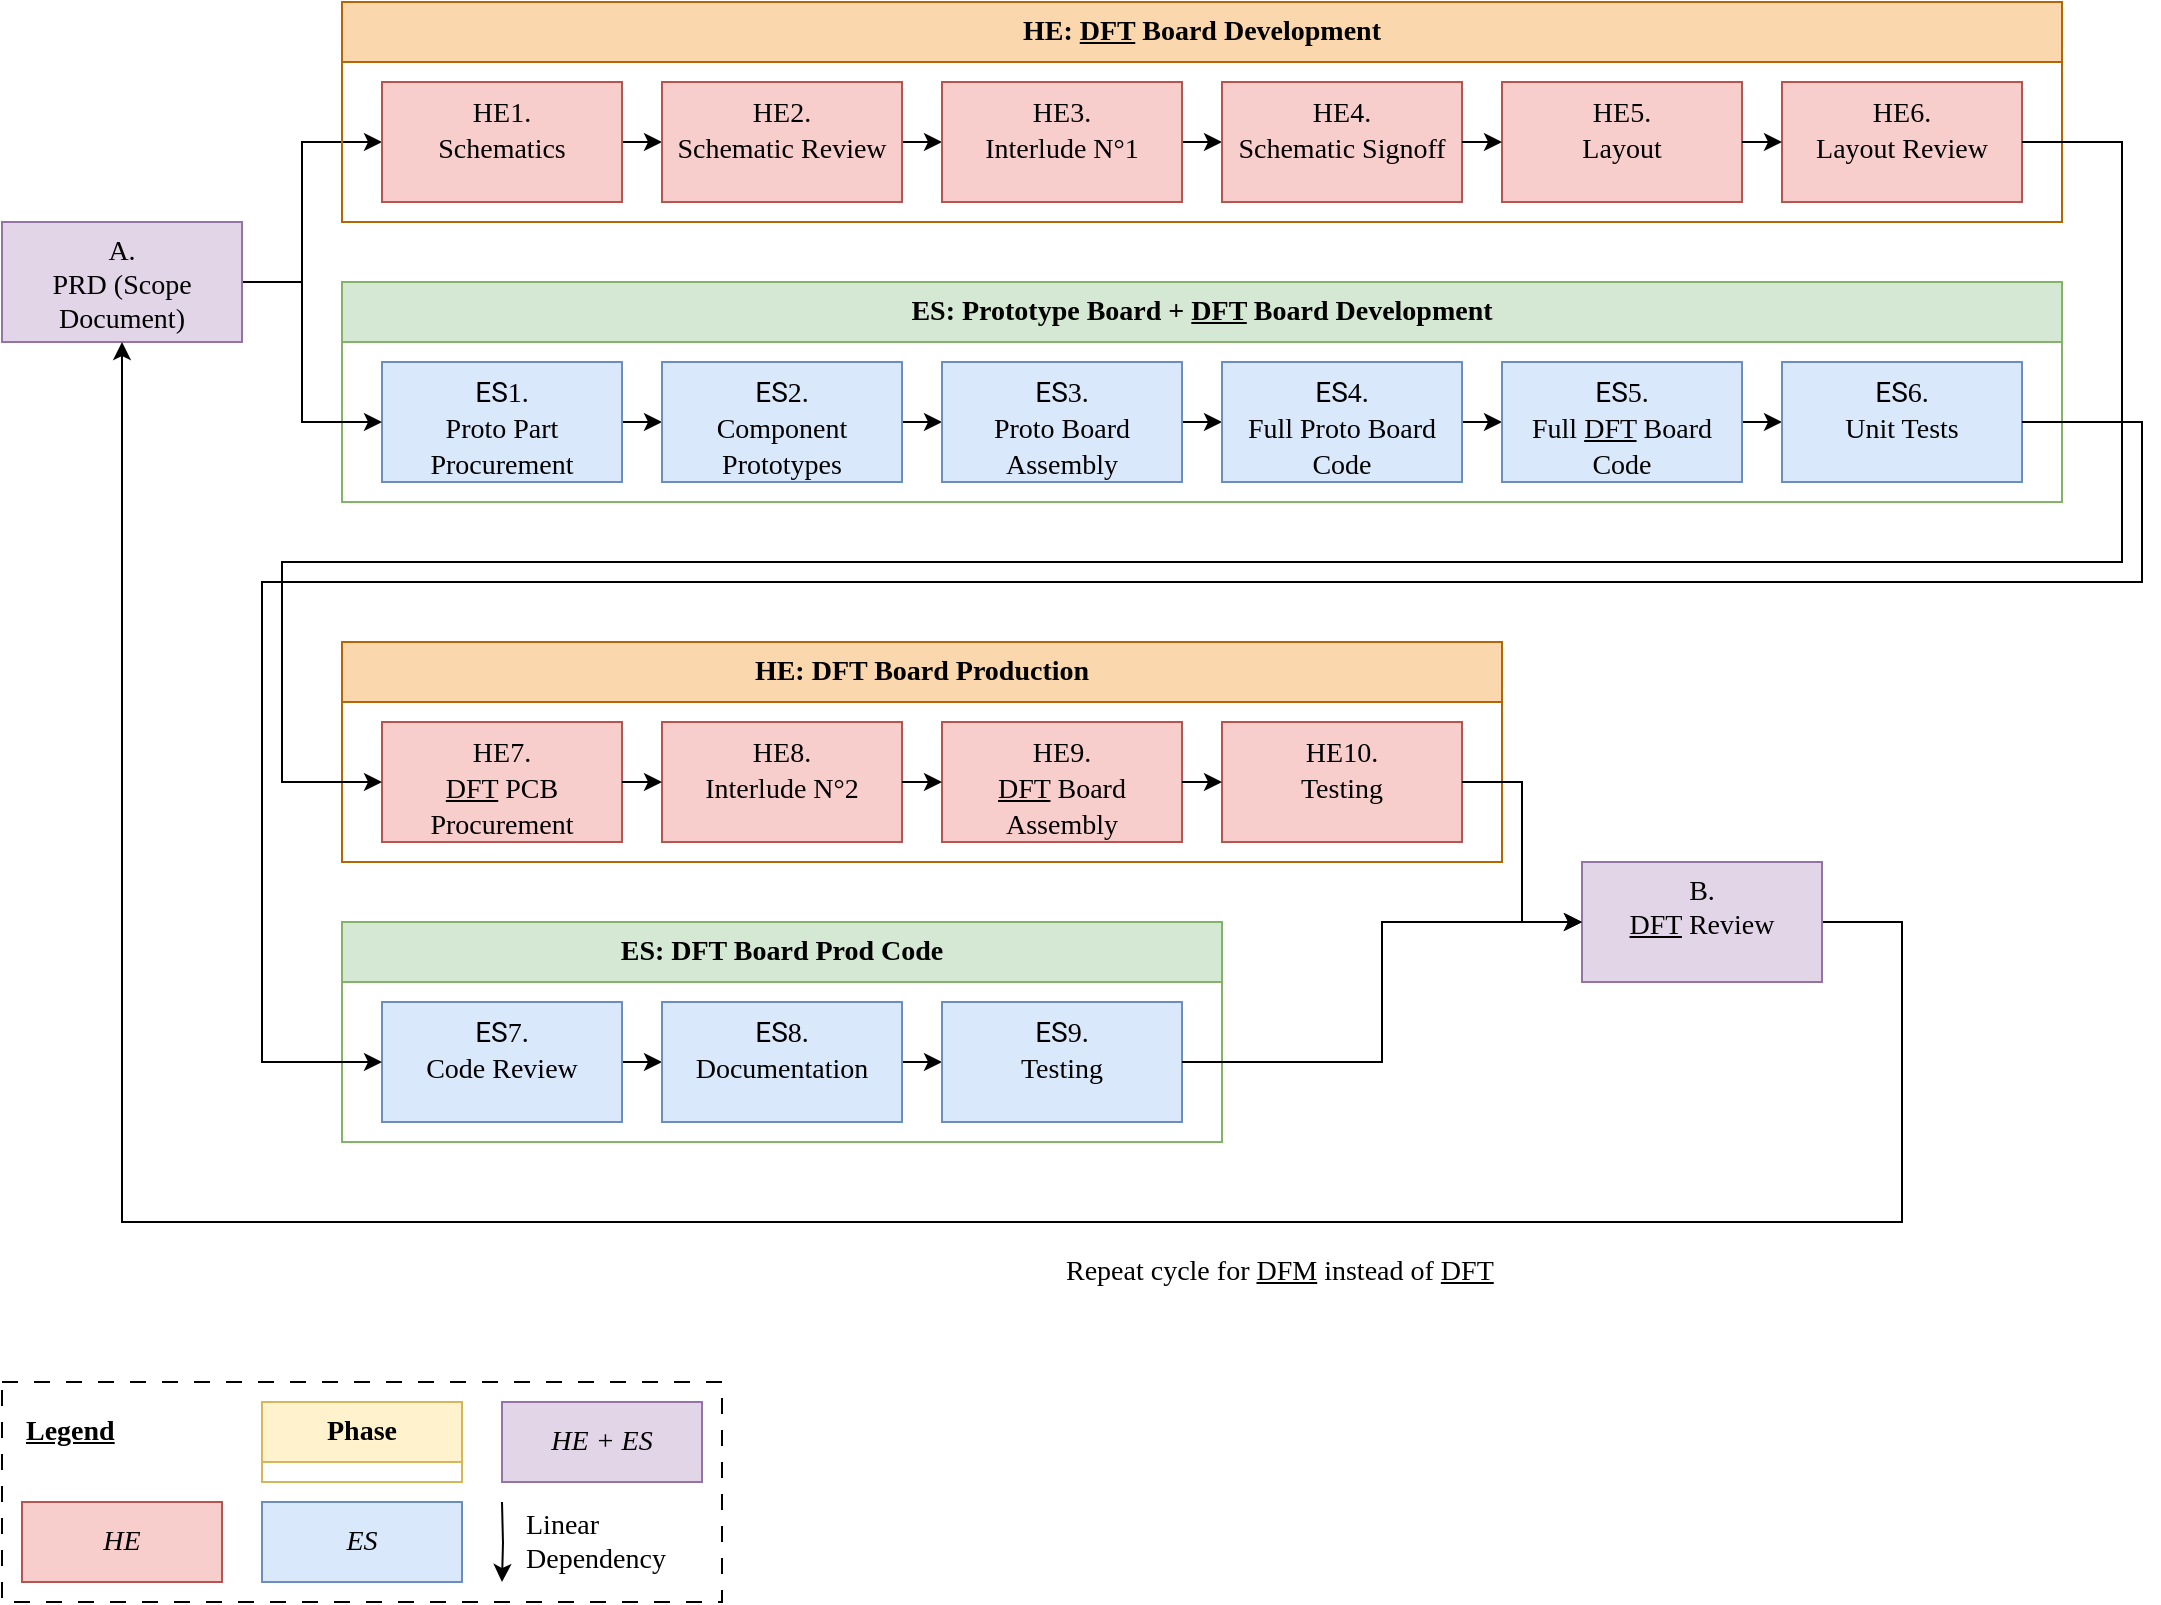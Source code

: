 <mxfile version="21.7.1" type="device">
  <diagram name="Page-1" id="mjspA0PIAPkoLd376Tkk">
    <mxGraphModel dx="1166" dy="614" grid="1" gridSize="10" guides="1" tooltips="1" connect="1" arrows="1" fold="1" page="1" pageScale="1" pageWidth="1169" pageHeight="827" math="0" shadow="0">
      <root>
        <mxCell id="0" />
        <mxCell id="1" parent="0" />
        <mxCell id="IAMInaEh3-bJ36sQtGoJ-46" value="ES: Prototype Board + &lt;u&gt;DFT&lt;/u&gt; Board Development" style="swimlane;whiteSpace=wrap;html=1;fontSize=14;fontFamily=JetBrains Mono;fontSource=https%3A%2F%2Ffonts.googleapis.com%2Fcss%3Ffamily%3DJetBrains%2BMono;fillColor=#d5e8d4;strokeColor=#82b366;startSize=30;" vertex="1" parent="1">
          <mxGeometry x="180" y="160" width="860" height="110" as="geometry" />
        </mxCell>
        <mxCell id="IAMInaEh3-bJ36sQtGoJ-47" style="edgeStyle=orthogonalEdgeStyle;rounded=0;orthogonalLoop=1;jettySize=auto;html=1;exitX=1;exitY=0.5;exitDx=0;exitDy=0;entryX=0;entryY=0.5;entryDx=0;entryDy=0;" edge="1" parent="IAMInaEh3-bJ36sQtGoJ-46" target="IAMInaEh3-bJ36sQtGoJ-50">
          <mxGeometry relative="1" as="geometry">
            <mxPoint x="140" y="70" as="sourcePoint" />
          </mxGeometry>
        </mxCell>
        <mxCell id="IAMInaEh3-bJ36sQtGoJ-49" style="edgeStyle=orthogonalEdgeStyle;rounded=0;orthogonalLoop=1;jettySize=auto;html=1;exitX=1;exitY=0.5;exitDx=0;exitDy=0;entryX=0;entryY=0.5;entryDx=0;entryDy=0;" edge="1" parent="IAMInaEh3-bJ36sQtGoJ-46" target="IAMInaEh3-bJ36sQtGoJ-52">
          <mxGeometry relative="1" as="geometry">
            <mxPoint x="280" y="70" as="sourcePoint" />
          </mxGeometry>
        </mxCell>
        <mxCell id="IAMInaEh3-bJ36sQtGoJ-51" style="edgeStyle=orthogonalEdgeStyle;rounded=0;orthogonalLoop=1;jettySize=auto;html=1;exitX=1;exitY=0.5;exitDx=0;exitDy=0;entryX=0;entryY=0.5;entryDx=0;entryDy=0;" edge="1" parent="IAMInaEh3-bJ36sQtGoJ-46" target="IAMInaEh3-bJ36sQtGoJ-53">
          <mxGeometry relative="1" as="geometry">
            <mxPoint x="420" y="70" as="sourcePoint" />
          </mxGeometry>
        </mxCell>
        <mxCell id="IAMInaEh3-bJ36sQtGoJ-54" style="edgeStyle=orthogonalEdgeStyle;rounded=0;orthogonalLoop=1;jettySize=auto;html=1;exitX=1;exitY=0.5;exitDx=0;exitDy=0;entryX=0;entryY=0.5;entryDx=0;entryDy=0;" edge="1" parent="IAMInaEh3-bJ36sQtGoJ-46" target="IAMInaEh3-bJ36sQtGoJ-40">
          <mxGeometry relative="1" as="geometry">
            <mxPoint x="140" y="70" as="sourcePoint" />
          </mxGeometry>
        </mxCell>
        <mxCell id="IAMInaEh3-bJ36sQtGoJ-55" style="edgeStyle=orthogonalEdgeStyle;rounded=0;orthogonalLoop=1;jettySize=auto;html=1;exitX=1;exitY=0.5;exitDx=0;exitDy=0;entryX=0;entryY=0.5;entryDx=0;entryDy=0;" edge="1" parent="IAMInaEh3-bJ36sQtGoJ-46" target="IAMInaEh3-bJ36sQtGoJ-41">
          <mxGeometry relative="1" as="geometry">
            <mxPoint x="280" y="70" as="sourcePoint" />
          </mxGeometry>
        </mxCell>
        <mxCell id="IAMInaEh3-bJ36sQtGoJ-56" style="edgeStyle=orthogonalEdgeStyle;rounded=0;orthogonalLoop=1;jettySize=auto;html=1;exitX=1;exitY=0.5;exitDx=0;exitDy=0;entryX=0;entryY=0.5;entryDx=0;entryDy=0;" edge="1" parent="IAMInaEh3-bJ36sQtGoJ-46" target="IAMInaEh3-bJ36sQtGoJ-43">
          <mxGeometry relative="1" as="geometry">
            <mxPoint x="420" y="70" as="sourcePoint" />
          </mxGeometry>
        </mxCell>
        <mxCell id="IAMInaEh3-bJ36sQtGoJ-74" style="edgeStyle=orthogonalEdgeStyle;rounded=0;orthogonalLoop=1;jettySize=auto;html=1;exitX=1;exitY=0.5;exitDx=0;exitDy=0;entryX=0;entryY=0.5;entryDx=0;entryDy=0;" edge="1" parent="IAMInaEh3-bJ36sQtGoJ-46" source="IAMInaEh3-bJ36sQtGoJ-8" target="IAMInaEh3-bJ36sQtGoJ-70">
          <mxGeometry relative="1" as="geometry" />
        </mxCell>
        <mxCell id="IAMInaEh3-bJ36sQtGoJ-8" value="&lt;div&gt;ES&lt;font data-font-src=&quot;https://fonts.googleapis.com/css?family=JetBrains+Mono&quot; face=&quot;JetBrains Mono&quot; style=&quot;font-size: 14px;&quot;&gt;1.&lt;/font&gt;&lt;/div&gt;&lt;div&gt;&lt;font data-font-src=&quot;https://fonts.googleapis.com/css?family=JetBrains+Mono&quot; face=&quot;JetBrains Mono&quot; style=&quot;font-size: 14px;&quot;&gt;Proto Part Procurement&lt;br&gt;&lt;/font&gt;&lt;/div&gt;" style="rounded=0;whiteSpace=wrap;html=1;fontFamily=Roboto;fontSource=https%3A%2F%2Ffonts.googleapis.com%2Fcss%3Ffamily%3DRoboto;fontSize=14;fillColor=#dae8fc;strokeColor=#6c8ebf;spacingRight=1;spacingBottom=0;spacingLeft=1;verticalAlign=top;spacing=2;" vertex="1" parent="IAMInaEh3-bJ36sQtGoJ-46">
          <mxGeometry x="20" y="40" width="120" height="60" as="geometry" />
        </mxCell>
        <mxCell id="IAMInaEh3-bJ36sQtGoJ-75" style="edgeStyle=orthogonalEdgeStyle;rounded=0;orthogonalLoop=1;jettySize=auto;html=1;exitX=1;exitY=0.5;exitDx=0;exitDy=0;entryX=0;entryY=0.5;entryDx=0;entryDy=0;" edge="1" parent="IAMInaEh3-bJ36sQtGoJ-46" source="IAMInaEh3-bJ36sQtGoJ-70" target="IAMInaEh3-bJ36sQtGoJ-69">
          <mxGeometry relative="1" as="geometry" />
        </mxCell>
        <mxCell id="IAMInaEh3-bJ36sQtGoJ-70" value="&lt;div&gt;ES&lt;font data-font-src=&quot;https://fonts.googleapis.com/css?family=JetBrains+Mono&quot; face=&quot;JetBrains Mono&quot; style=&quot;font-size: 14px;&quot;&gt;2.&lt;/font&gt;&lt;/div&gt;&lt;div&gt;&lt;font data-font-src=&quot;https://fonts.googleapis.com/css?family=JetBrains+Mono&quot; face=&quot;JetBrains Mono&quot; style=&quot;font-size: 14px;&quot;&gt;Component Prototypes&lt;/font&gt;&lt;/div&gt;" style="rounded=0;whiteSpace=wrap;html=1;fontFamily=Roboto;fontSource=https%3A%2F%2Ffonts.googleapis.com%2Fcss%3Ffamily%3DRoboto;fontSize=14;fillColor=#dae8fc;strokeColor=#6c8ebf;spacingRight=1;spacingBottom=0;spacingLeft=1;verticalAlign=top;spacing=2;" vertex="1" parent="IAMInaEh3-bJ36sQtGoJ-46">
          <mxGeometry x="160" y="40" width="120" height="60" as="geometry" />
        </mxCell>
        <mxCell id="IAMInaEh3-bJ36sQtGoJ-77" style="edgeStyle=orthogonalEdgeStyle;rounded=0;orthogonalLoop=1;jettySize=auto;html=1;exitX=1;exitY=0.5;exitDx=0;exitDy=0;entryX=0;entryY=0.5;entryDx=0;entryDy=0;" edge="1" parent="IAMInaEh3-bJ36sQtGoJ-46" source="IAMInaEh3-bJ36sQtGoJ-69" target="IAMInaEh3-bJ36sQtGoJ-76">
          <mxGeometry relative="1" as="geometry" />
        </mxCell>
        <mxCell id="IAMInaEh3-bJ36sQtGoJ-69" value="&lt;div&gt;ES&lt;font data-font-src=&quot;https://fonts.googleapis.com/css?family=JetBrains+Mono&quot; face=&quot;JetBrains Mono&quot; style=&quot;font-size: 14px;&quot;&gt;3.&lt;/font&gt;&lt;/div&gt;&lt;div&gt;&lt;font data-font-src=&quot;https://fonts.googleapis.com/css?family=JetBrains+Mono&quot; face=&quot;JetBrains Mono&quot; style=&quot;font-size: 14px;&quot;&gt;Proto Board Assembly&lt;/font&gt;&lt;/div&gt;" style="rounded=0;whiteSpace=wrap;html=1;fontFamily=Roboto;fontSource=https%3A%2F%2Ffonts.googleapis.com%2Fcss%3Ffamily%3DRoboto;fontSize=14;fillColor=#dae8fc;strokeColor=#6c8ebf;spacingRight=1;spacingBottom=0;spacingLeft=1;verticalAlign=top;spacing=2;" vertex="1" parent="IAMInaEh3-bJ36sQtGoJ-46">
          <mxGeometry x="300" y="40" width="120" height="60" as="geometry" />
        </mxCell>
        <mxCell id="IAMInaEh3-bJ36sQtGoJ-79" style="edgeStyle=orthogonalEdgeStyle;rounded=0;orthogonalLoop=1;jettySize=auto;html=1;exitX=1;exitY=0.5;exitDx=0;exitDy=0;entryX=0;entryY=0.5;entryDx=0;entryDy=0;" edge="1" parent="IAMInaEh3-bJ36sQtGoJ-46" source="IAMInaEh3-bJ36sQtGoJ-76" target="IAMInaEh3-bJ36sQtGoJ-78">
          <mxGeometry relative="1" as="geometry" />
        </mxCell>
        <mxCell id="IAMInaEh3-bJ36sQtGoJ-76" value="&lt;div&gt;ES&lt;font data-font-src=&quot;https://fonts.googleapis.com/css?family=JetBrains+Mono&quot; face=&quot;JetBrains Mono&quot; style=&quot;font-size: 14px;&quot;&gt;4.&lt;/font&gt;&lt;/div&gt;&lt;div&gt;&lt;font data-font-src=&quot;https://fonts.googleapis.com/css?family=JetBrains+Mono&quot; face=&quot;JetBrains Mono&quot; style=&quot;font-size: 14px;&quot;&gt;Full Proto Board Code&lt;/font&gt;&lt;/div&gt;" style="rounded=0;whiteSpace=wrap;html=1;fontFamily=Roboto;fontSource=https%3A%2F%2Ffonts.googleapis.com%2Fcss%3Ffamily%3DRoboto;fontSize=14;fillColor=#dae8fc;strokeColor=#6c8ebf;spacingRight=1;spacingBottom=0;spacingLeft=1;verticalAlign=top;spacing=2;" vertex="1" parent="IAMInaEh3-bJ36sQtGoJ-46">
          <mxGeometry x="440" y="40" width="120" height="60" as="geometry" />
        </mxCell>
        <mxCell id="IAMInaEh3-bJ36sQtGoJ-81" style="edgeStyle=orthogonalEdgeStyle;rounded=0;orthogonalLoop=1;jettySize=auto;html=1;exitX=1;exitY=0.5;exitDx=0;exitDy=0;entryX=0;entryY=0.5;entryDx=0;entryDy=0;" edge="1" parent="IAMInaEh3-bJ36sQtGoJ-46" source="IAMInaEh3-bJ36sQtGoJ-78" target="IAMInaEh3-bJ36sQtGoJ-80">
          <mxGeometry relative="1" as="geometry" />
        </mxCell>
        <mxCell id="IAMInaEh3-bJ36sQtGoJ-78" value="&lt;div&gt;ES&lt;font data-font-src=&quot;https://fonts.googleapis.com/css?family=JetBrains+Mono&quot; face=&quot;JetBrains Mono&quot; style=&quot;font-size: 14px;&quot;&gt;5.&lt;/font&gt;&lt;/div&gt;&lt;div&gt;&lt;font data-font-src=&quot;https://fonts.googleapis.com/css?family=JetBrains+Mono&quot; face=&quot;JetBrains Mono&quot; style=&quot;font-size: 14px;&quot;&gt;Full &lt;u&gt;DFT&lt;/u&gt; Board Code&lt;/font&gt;&lt;/div&gt;" style="rounded=0;whiteSpace=wrap;html=1;fontFamily=Roboto;fontSource=https%3A%2F%2Ffonts.googleapis.com%2Fcss%3Ffamily%3DRoboto;fontSize=14;fillColor=#dae8fc;strokeColor=#6c8ebf;spacingRight=1;spacingBottom=0;spacingLeft=1;verticalAlign=top;spacing=2;" vertex="1" parent="IAMInaEh3-bJ36sQtGoJ-46">
          <mxGeometry x="580" y="40" width="120" height="60" as="geometry" />
        </mxCell>
        <mxCell id="IAMInaEh3-bJ36sQtGoJ-80" value="&lt;div&gt;ES&lt;font data-font-src=&quot;https://fonts.googleapis.com/css?family=JetBrains+Mono&quot; face=&quot;JetBrains Mono&quot; style=&quot;font-size: 14px;&quot;&gt;6.&lt;/font&gt;&lt;/div&gt;&lt;div&gt;&lt;font data-font-src=&quot;https://fonts.googleapis.com/css?family=JetBrains+Mono&quot; face=&quot;JetBrains Mono&quot; style=&quot;font-size: 14px;&quot;&gt;Unit Tests&lt;/font&gt;&lt;/div&gt;" style="rounded=0;whiteSpace=wrap;html=1;fontFamily=Roboto;fontSource=https%3A%2F%2Ffonts.googleapis.com%2Fcss%3Ffamily%3DRoboto;fontSize=14;fillColor=#dae8fc;strokeColor=#6c8ebf;spacingRight=1;spacingBottom=0;spacingLeft=1;verticalAlign=top;spacing=2;" vertex="1" parent="IAMInaEh3-bJ36sQtGoJ-46">
          <mxGeometry x="720" y="40" width="120" height="60" as="geometry" />
        </mxCell>
        <mxCell id="IAMInaEh3-bJ36sQtGoJ-72" style="edgeStyle=orthogonalEdgeStyle;rounded=0;orthogonalLoop=1;jettySize=auto;html=1;exitX=1;exitY=0.5;exitDx=0;exitDy=0;entryX=0;entryY=0.5;entryDx=0;entryDy=0;" edge="1" parent="1" source="IAMInaEh3-bJ36sQtGoJ-1" target="IAMInaEh3-bJ36sQtGoJ-3">
          <mxGeometry relative="1" as="geometry">
            <Array as="points">
              <mxPoint x="160" y="160" />
              <mxPoint x="160" y="90" />
            </Array>
          </mxGeometry>
        </mxCell>
        <mxCell id="IAMInaEh3-bJ36sQtGoJ-73" style="edgeStyle=orthogonalEdgeStyle;rounded=0;orthogonalLoop=1;jettySize=auto;html=1;exitX=1;exitY=0.5;exitDx=0;exitDy=0;entryX=0;entryY=0.5;entryDx=0;entryDy=0;" edge="1" parent="1" source="IAMInaEh3-bJ36sQtGoJ-1" target="IAMInaEh3-bJ36sQtGoJ-8">
          <mxGeometry relative="1" as="geometry">
            <Array as="points">
              <mxPoint x="160" y="160" />
              <mxPoint x="160" y="230" />
            </Array>
          </mxGeometry>
        </mxCell>
        <mxCell id="IAMInaEh3-bJ36sQtGoJ-1" value="&lt;div&gt;A.&lt;/div&gt;&lt;div&gt;PRD (Scope Document)&lt;/div&gt;" style="rounded=0;whiteSpace=wrap;html=1;fontFamily=JetBrains Mono;fontSource=https%3A%2F%2Ffonts.googleapis.com%2Fcss%3Ffamily%3DJetBrains%2BMono;fontSize=14;fillColor=#e1d5e7;strokeColor=#9673a6;spacingRight=1;spacingBottom=0;spacingLeft=1;verticalAlign=top;spacing=2;" vertex="1" parent="1">
          <mxGeometry x="10" y="130" width="120" height="60" as="geometry" />
        </mxCell>
        <mxCell id="IAMInaEh3-bJ36sQtGoJ-4" style="edgeStyle=orthogonalEdgeStyle;rounded=0;orthogonalLoop=1;jettySize=auto;html=1;exitX=0.5;exitY=1;exitDx=0;exitDy=0;" edge="1" parent="1" source="IAMInaEh3-bJ36sQtGoJ-1" target="IAMInaEh3-bJ36sQtGoJ-1">
          <mxGeometry relative="1" as="geometry" />
        </mxCell>
        <mxCell id="IAMInaEh3-bJ36sQtGoJ-7" value="HE: &lt;u&gt;DFT&lt;/u&gt; &lt;font face=&quot;JetBrains Mono&quot;&gt;Board&lt;/font&gt; Development" style="swimlane;whiteSpace=wrap;html=1;fontSize=14;fontFamily=JetBrains Mono;fontSource=https%3A%2F%2Ffonts.googleapis.com%2Fcss%3Ffamily%3DJetBrains%2BMono;fillColor=#fad7ac;strokeColor=#b46504;startSize=30;" vertex="1" parent="1">
          <mxGeometry x="180" y="20" width="860" height="110" as="geometry" />
        </mxCell>
        <mxCell id="IAMInaEh3-bJ36sQtGoJ-29" style="edgeStyle=orthogonalEdgeStyle;rounded=0;orthogonalLoop=1;jettySize=auto;html=1;exitX=1;exitY=0.5;exitDx=0;exitDy=0;entryX=0;entryY=0.5;entryDx=0;entryDy=0;" edge="1" parent="IAMInaEh3-bJ36sQtGoJ-7" source="IAMInaEh3-bJ36sQtGoJ-3" target="IAMInaEh3-bJ36sQtGoJ-26">
          <mxGeometry relative="1" as="geometry" />
        </mxCell>
        <mxCell id="IAMInaEh3-bJ36sQtGoJ-3" value="&lt;div&gt;&lt;font data-font-src=&quot;https://fonts.googleapis.com/css?family=JetBrains+Mono&quot; face=&quot;JetBrains Mono&quot; style=&quot;font-size: 14px;&quot;&gt;HE1.&lt;/font&gt;&lt;/div&gt;&lt;div&gt;&lt;font data-font-src=&quot;https://fonts.googleapis.com/css?family=JetBrains+Mono&quot; face=&quot;JetBrains Mono&quot; style=&quot;font-size: 14px;&quot;&gt;Schematics&lt;/font&gt;&lt;/div&gt;" style="rounded=0;whiteSpace=wrap;html=1;fontFamily=Roboto;fontSource=https%3A%2F%2Ffonts.googleapis.com%2Fcss%3Ffamily%3DRoboto;fontSize=14;fillColor=#f8cecc;strokeColor=#b85450;spacingRight=1;spacingBottom=0;spacingLeft=1;verticalAlign=top;spacing=2;" vertex="1" parent="IAMInaEh3-bJ36sQtGoJ-7">
          <mxGeometry x="20" y="40" width="120" height="60" as="geometry" />
        </mxCell>
        <mxCell id="IAMInaEh3-bJ36sQtGoJ-30" style="edgeStyle=orthogonalEdgeStyle;rounded=0;orthogonalLoop=1;jettySize=auto;html=1;exitX=1;exitY=0.5;exitDx=0;exitDy=0;entryX=0;entryY=0.5;entryDx=0;entryDy=0;" edge="1" parent="IAMInaEh3-bJ36sQtGoJ-7" source="IAMInaEh3-bJ36sQtGoJ-26" target="IAMInaEh3-bJ36sQtGoJ-27">
          <mxGeometry relative="1" as="geometry" />
        </mxCell>
        <mxCell id="IAMInaEh3-bJ36sQtGoJ-26" value="&lt;div&gt;&lt;font data-font-src=&quot;https://fonts.googleapis.com/css?family=JetBrains+Mono&quot; face=&quot;JetBrains Mono&quot; style=&quot;font-size: 14px;&quot;&gt;HE2.&lt;/font&gt;&lt;/div&gt;&lt;div&gt;&lt;font data-font-src=&quot;https://fonts.googleapis.com/css?family=JetBrains+Mono&quot; face=&quot;JetBrains Mono&quot; style=&quot;font-size: 14px;&quot;&gt;Schematic Review&lt;/font&gt;&lt;/div&gt;" style="rounded=0;whiteSpace=wrap;html=1;fontFamily=Roboto;fontSource=https%3A%2F%2Ffonts.googleapis.com%2Fcss%3Ffamily%3DRoboto;fontSize=14;fillColor=#f8cecc;strokeColor=#b85450;spacingRight=1;spacingBottom=0;spacingLeft=1;verticalAlign=top;spacing=2;" vertex="1" parent="IAMInaEh3-bJ36sQtGoJ-7">
          <mxGeometry x="160" y="40" width="120" height="60" as="geometry" />
        </mxCell>
        <mxCell id="IAMInaEh3-bJ36sQtGoJ-35" style="edgeStyle=orthogonalEdgeStyle;rounded=0;orthogonalLoop=1;jettySize=auto;html=1;exitX=1;exitY=0.5;exitDx=0;exitDy=0;entryX=0;entryY=0.5;entryDx=0;entryDy=0;" edge="1" parent="IAMInaEh3-bJ36sQtGoJ-7" source="IAMInaEh3-bJ36sQtGoJ-27" target="IAMInaEh3-bJ36sQtGoJ-28">
          <mxGeometry relative="1" as="geometry" />
        </mxCell>
        <mxCell id="IAMInaEh3-bJ36sQtGoJ-27" value="&lt;div&gt;&lt;font face=&quot;JetBrains Mono&quot;&gt;HE3.&lt;/font&gt;&lt;/div&gt;&lt;div&gt;&lt;font face=&quot;JetBrains Mono&quot;&gt;Interlude N°1&lt;/font&gt;&lt;/div&gt;" style="rounded=0;whiteSpace=wrap;html=1;fontFamily=Roboto;fontSource=https%3A%2F%2Ffonts.googleapis.com%2Fcss%3Ffamily%3DRoboto;fontSize=14;fillColor=#f8cecc;strokeColor=#b85450;spacingRight=1;spacingBottom=0;spacingLeft=1;verticalAlign=top;spacing=2;" vertex="1" parent="IAMInaEh3-bJ36sQtGoJ-7">
          <mxGeometry x="300" y="40" width="120" height="60" as="geometry" />
        </mxCell>
        <mxCell id="IAMInaEh3-bJ36sQtGoJ-28" value="&lt;div&gt;&lt;font face=&quot;JetBrains Mono&quot;&gt;HE4.&lt;/font&gt;&lt;/div&gt;&lt;div&gt;&lt;font face=&quot;JetBrains Mono&quot;&gt;Schematic Signoff&lt;/font&gt;&lt;/div&gt;" style="rounded=0;whiteSpace=wrap;html=1;fontFamily=Roboto;fontSource=https%3A%2F%2Ffonts.googleapis.com%2Fcss%3Ffamily%3DRoboto;fontSize=14;fillColor=#f8cecc;strokeColor=#b85450;spacingRight=1;spacingBottom=0;spacingLeft=1;verticalAlign=top;spacing=2;" vertex="1" parent="IAMInaEh3-bJ36sQtGoJ-7">
          <mxGeometry x="440" y="40" width="120" height="60" as="geometry" />
        </mxCell>
        <mxCell id="IAMInaEh3-bJ36sQtGoJ-33" value="&lt;div&gt;&lt;font face=&quot;JetBrains Mono&quot;&gt;HE5.&lt;/font&gt;&lt;/div&gt;&lt;div&gt;&lt;font face=&quot;JetBrains Mono&quot;&gt;Layout&lt;/font&gt;&lt;/div&gt;" style="rounded=0;whiteSpace=wrap;html=1;fontFamily=Roboto;fontSource=https%3A%2F%2Ffonts.googleapis.com%2Fcss%3Ffamily%3DRoboto;fontSize=14;fillColor=#f8cecc;strokeColor=#b85450;spacingRight=1;spacingBottom=0;spacingLeft=1;verticalAlign=top;spacing=2;" vertex="1" parent="IAMInaEh3-bJ36sQtGoJ-7">
          <mxGeometry x="580" y="40" width="120" height="60" as="geometry" />
        </mxCell>
        <mxCell id="IAMInaEh3-bJ36sQtGoJ-36" style="edgeStyle=orthogonalEdgeStyle;rounded=0;orthogonalLoop=1;jettySize=auto;html=1;exitX=1;exitY=0.5;exitDx=0;exitDy=0;entryX=0;entryY=0.5;entryDx=0;entryDy=0;" edge="1" parent="IAMInaEh3-bJ36sQtGoJ-7" source="IAMInaEh3-bJ36sQtGoJ-28" target="IAMInaEh3-bJ36sQtGoJ-33">
          <mxGeometry relative="1" as="geometry" />
        </mxCell>
        <mxCell id="IAMInaEh3-bJ36sQtGoJ-34" value="&lt;div&gt;&lt;font face=&quot;JetBrains Mono&quot;&gt;HE6.&lt;/font&gt;&lt;/div&gt;&lt;div&gt;&lt;font face=&quot;JetBrains Mono&quot;&gt;Layout Review&lt;/font&gt;&lt;/div&gt;" style="rounded=0;whiteSpace=wrap;html=1;fontFamily=Roboto;fontSource=https%3A%2F%2Ffonts.googleapis.com%2Fcss%3Ffamily%3DRoboto;fontSize=14;fillColor=#f8cecc;strokeColor=#b85450;spacingRight=1;spacingBottom=0;spacingLeft=1;verticalAlign=top;spacing=2;" vertex="1" parent="IAMInaEh3-bJ36sQtGoJ-7">
          <mxGeometry x="720" y="40" width="120" height="60" as="geometry" />
        </mxCell>
        <mxCell id="IAMInaEh3-bJ36sQtGoJ-37" style="edgeStyle=orthogonalEdgeStyle;rounded=0;orthogonalLoop=1;jettySize=auto;html=1;exitX=1;exitY=0.5;exitDx=0;exitDy=0;entryX=0;entryY=0.5;entryDx=0;entryDy=0;" edge="1" parent="IAMInaEh3-bJ36sQtGoJ-7" source="IAMInaEh3-bJ36sQtGoJ-33" target="IAMInaEh3-bJ36sQtGoJ-34">
          <mxGeometry relative="1" as="geometry" />
        </mxCell>
        <mxCell id="IAMInaEh3-bJ36sQtGoJ-58" value="HE: DFT &lt;font face=&quot;JetBrains Mono&quot;&gt;Board Production&lt;br&gt;&lt;/font&gt;" style="swimlane;whiteSpace=wrap;html=1;fontSize=14;fontFamily=JetBrains Mono;fontSource=https%3A%2F%2Ffonts.googleapis.com%2Fcss%3Ffamily%3DJetBrains%2BMono;fillColor=#fad7ac;strokeColor=#b46504;startSize=30;" vertex="1" parent="1">
          <mxGeometry x="180" y="340" width="580" height="110" as="geometry" />
        </mxCell>
        <mxCell id="IAMInaEh3-bJ36sQtGoJ-59" style="edgeStyle=orthogonalEdgeStyle;rounded=0;orthogonalLoop=1;jettySize=auto;html=1;exitX=1;exitY=0.5;exitDx=0;exitDy=0;entryX=0;entryY=0.5;entryDx=0;entryDy=0;" edge="1" parent="IAMInaEh3-bJ36sQtGoJ-58">
          <mxGeometry relative="1" as="geometry">
            <mxPoint x="140" y="70" as="sourcePoint" />
          </mxGeometry>
        </mxCell>
        <mxCell id="IAMInaEh3-bJ36sQtGoJ-60" style="edgeStyle=orthogonalEdgeStyle;rounded=0;orthogonalLoop=1;jettySize=auto;html=1;exitX=1;exitY=0.5;exitDx=0;exitDy=0;entryX=0;entryY=0.5;entryDx=0;entryDy=0;" edge="1" parent="IAMInaEh3-bJ36sQtGoJ-58">
          <mxGeometry relative="1" as="geometry">
            <mxPoint x="280" y="70" as="sourcePoint" />
          </mxGeometry>
        </mxCell>
        <mxCell id="IAMInaEh3-bJ36sQtGoJ-61" style="edgeStyle=orthogonalEdgeStyle;rounded=0;orthogonalLoop=1;jettySize=auto;html=1;exitX=1;exitY=0.5;exitDx=0;exitDy=0;entryX=0;entryY=0.5;entryDx=0;entryDy=0;" edge="1" parent="IAMInaEh3-bJ36sQtGoJ-58">
          <mxGeometry relative="1" as="geometry">
            <mxPoint x="420" y="70" as="sourcePoint" />
          </mxGeometry>
        </mxCell>
        <mxCell id="IAMInaEh3-bJ36sQtGoJ-62" value="&lt;div&gt;&lt;font face=&quot;JetBrains Mono&quot;&gt;HE7.&lt;/font&gt;&lt;/div&gt;&lt;div&gt;&lt;font face=&quot;JetBrains Mono&quot;&gt;&lt;u&gt;DFT&lt;/u&gt; PCB Procurement&lt;br&gt;&lt;/font&gt;&lt;/div&gt;" style="rounded=0;whiteSpace=wrap;html=1;fontFamily=Roboto;fontSource=https%3A%2F%2Ffonts.googleapis.com%2Fcss%3Ffamily%3DRoboto;fontSize=14;fillColor=#f8cecc;strokeColor=#b85450;spacingRight=1;spacingBottom=0;spacingLeft=1;verticalAlign=top;spacing=2;" vertex="1" parent="IAMInaEh3-bJ36sQtGoJ-58">
          <mxGeometry x="20" y="40" width="120" height="60" as="geometry" />
        </mxCell>
        <mxCell id="IAMInaEh3-bJ36sQtGoJ-63" value="&lt;div&gt;&lt;font face=&quot;JetBrains Mono&quot;&gt;HE8.&lt;/font&gt;&lt;/div&gt;&lt;div&gt;&lt;font face=&quot;JetBrains Mono&quot;&gt;Interlude N°2&lt;/font&gt;&lt;/div&gt;" style="rounded=0;whiteSpace=wrap;html=1;fontFamily=Roboto;fontSource=https%3A%2F%2Ffonts.googleapis.com%2Fcss%3Ffamily%3DRoboto;fontSize=14;fillColor=#f8cecc;strokeColor=#b85450;spacingRight=1;spacingBottom=0;spacingLeft=1;verticalAlign=top;spacing=2;" vertex="1" parent="IAMInaEh3-bJ36sQtGoJ-58">
          <mxGeometry x="160" y="40" width="120" height="60" as="geometry" />
        </mxCell>
        <mxCell id="IAMInaEh3-bJ36sQtGoJ-64" style="edgeStyle=orthogonalEdgeStyle;rounded=0;orthogonalLoop=1;jettySize=auto;html=1;exitX=1;exitY=0.5;exitDx=0;exitDy=0;entryX=0;entryY=0.5;entryDx=0;entryDy=0;" edge="1" parent="IAMInaEh3-bJ36sQtGoJ-58" source="IAMInaEh3-bJ36sQtGoJ-62" target="IAMInaEh3-bJ36sQtGoJ-63">
          <mxGeometry relative="1" as="geometry" />
        </mxCell>
        <mxCell id="IAMInaEh3-bJ36sQtGoJ-65" value="&lt;div&gt;&lt;font face=&quot;JetBrains Mono&quot;&gt;HE9.&lt;/font&gt;&lt;/div&gt;&lt;div&gt;&lt;font face=&quot;JetBrains Mono&quot;&gt;&lt;u&gt;DFT&lt;/u&gt; Board &lt;/font&gt;&lt;font face=&quot;JetBrains Mono&quot;&gt;Assembly&lt;/font&gt;&lt;/div&gt;" style="rounded=0;whiteSpace=wrap;html=1;fontFamily=Roboto;fontSource=https%3A%2F%2Ffonts.googleapis.com%2Fcss%3Ffamily%3DRoboto;fontSize=14;fillColor=#f8cecc;strokeColor=#b85450;spacingRight=1;spacingBottom=0;spacingLeft=1;verticalAlign=top;spacing=2;" vertex="1" parent="IAMInaEh3-bJ36sQtGoJ-58">
          <mxGeometry x="300" y="40" width="120" height="60" as="geometry" />
        </mxCell>
        <mxCell id="IAMInaEh3-bJ36sQtGoJ-66" style="edgeStyle=orthogonalEdgeStyle;rounded=0;orthogonalLoop=1;jettySize=auto;html=1;exitX=1;exitY=0.5;exitDx=0;exitDy=0;entryX=0;entryY=0.5;entryDx=0;entryDy=0;" edge="1" parent="IAMInaEh3-bJ36sQtGoJ-58" source="IAMInaEh3-bJ36sQtGoJ-63" target="IAMInaEh3-bJ36sQtGoJ-65">
          <mxGeometry relative="1" as="geometry" />
        </mxCell>
        <mxCell id="IAMInaEh3-bJ36sQtGoJ-67" value="&lt;div&gt;&lt;font face=&quot;JetBrains Mono&quot;&gt;HE10.&lt;/font&gt;&lt;/div&gt;&lt;div&gt;&lt;font face=&quot;JetBrains Mono&quot;&gt;Testing&lt;/font&gt;&lt;/div&gt;" style="rounded=0;whiteSpace=wrap;html=1;fontFamily=Roboto;fontSource=https%3A%2F%2Ffonts.googleapis.com%2Fcss%3Ffamily%3DRoboto;fontSize=14;fillColor=#f8cecc;strokeColor=#b85450;spacingRight=1;spacingBottom=0;spacingLeft=1;verticalAlign=top;spacing=2;" vertex="1" parent="IAMInaEh3-bJ36sQtGoJ-58">
          <mxGeometry x="440" y="40" width="120" height="60" as="geometry" />
        </mxCell>
        <mxCell id="IAMInaEh3-bJ36sQtGoJ-68" style="edgeStyle=orthogonalEdgeStyle;rounded=0;orthogonalLoop=1;jettySize=auto;html=1;exitX=1;exitY=0.5;exitDx=0;exitDy=0;entryX=0;entryY=0.5;entryDx=0;entryDy=0;" edge="1" parent="IAMInaEh3-bJ36sQtGoJ-58" source="IAMInaEh3-bJ36sQtGoJ-65" target="IAMInaEh3-bJ36sQtGoJ-67">
          <mxGeometry relative="1" as="geometry" />
        </mxCell>
        <mxCell id="IAMInaEh3-bJ36sQtGoJ-97" value="ES: DFT Board Prod Code" style="swimlane;whiteSpace=wrap;html=1;fontSize=14;fontFamily=JetBrains Mono;fontSource=https%3A%2F%2Ffonts.googleapis.com%2Fcss%3Ffamily%3DJetBrains%2BMono;fillColor=#d5e8d4;strokeColor=#82b366;startSize=30;" vertex="1" parent="1">
          <mxGeometry x="180" y="480" width="440" height="110" as="geometry" />
        </mxCell>
        <mxCell id="IAMInaEh3-bJ36sQtGoJ-98" style="edgeStyle=orthogonalEdgeStyle;rounded=0;orthogonalLoop=1;jettySize=auto;html=1;exitX=1;exitY=0.5;exitDx=0;exitDy=0;entryX=0;entryY=0.5;entryDx=0;entryDy=0;" edge="1" parent="IAMInaEh3-bJ36sQtGoJ-97">
          <mxGeometry relative="1" as="geometry">
            <mxPoint x="140" y="70" as="sourcePoint" />
          </mxGeometry>
        </mxCell>
        <mxCell id="IAMInaEh3-bJ36sQtGoJ-99" style="edgeStyle=orthogonalEdgeStyle;rounded=0;orthogonalLoop=1;jettySize=auto;html=1;exitX=1;exitY=0.5;exitDx=0;exitDy=0;entryX=0;entryY=0.5;entryDx=0;entryDy=0;" edge="1" parent="IAMInaEh3-bJ36sQtGoJ-97">
          <mxGeometry relative="1" as="geometry">
            <mxPoint x="280" y="70" as="sourcePoint" />
          </mxGeometry>
        </mxCell>
        <mxCell id="IAMInaEh3-bJ36sQtGoJ-100" style="edgeStyle=orthogonalEdgeStyle;rounded=0;orthogonalLoop=1;jettySize=auto;html=1;exitX=1;exitY=0.5;exitDx=0;exitDy=0;entryX=0;entryY=0.5;entryDx=0;entryDy=0;" edge="1" parent="IAMInaEh3-bJ36sQtGoJ-97">
          <mxGeometry relative="1" as="geometry">
            <mxPoint x="420" y="70" as="sourcePoint" />
          </mxGeometry>
        </mxCell>
        <mxCell id="IAMInaEh3-bJ36sQtGoJ-101" style="edgeStyle=orthogonalEdgeStyle;rounded=0;orthogonalLoop=1;jettySize=auto;html=1;exitX=1;exitY=0.5;exitDx=0;exitDy=0;entryX=0;entryY=0.5;entryDx=0;entryDy=0;" edge="1" parent="IAMInaEh3-bJ36sQtGoJ-97">
          <mxGeometry relative="1" as="geometry">
            <mxPoint x="140" y="70" as="sourcePoint" />
          </mxGeometry>
        </mxCell>
        <mxCell id="IAMInaEh3-bJ36sQtGoJ-102" style="edgeStyle=orthogonalEdgeStyle;rounded=0;orthogonalLoop=1;jettySize=auto;html=1;exitX=1;exitY=0.5;exitDx=0;exitDy=0;entryX=0;entryY=0.5;entryDx=0;entryDy=0;" edge="1" parent="IAMInaEh3-bJ36sQtGoJ-97">
          <mxGeometry relative="1" as="geometry">
            <mxPoint x="280" y="70" as="sourcePoint" />
          </mxGeometry>
        </mxCell>
        <mxCell id="IAMInaEh3-bJ36sQtGoJ-103" style="edgeStyle=orthogonalEdgeStyle;rounded=0;orthogonalLoop=1;jettySize=auto;html=1;exitX=1;exitY=0.5;exitDx=0;exitDy=0;entryX=0;entryY=0.5;entryDx=0;entryDy=0;" edge="1" parent="IAMInaEh3-bJ36sQtGoJ-97">
          <mxGeometry relative="1" as="geometry">
            <mxPoint x="420" y="70" as="sourcePoint" />
          </mxGeometry>
        </mxCell>
        <mxCell id="IAMInaEh3-bJ36sQtGoJ-104" style="edgeStyle=orthogonalEdgeStyle;rounded=0;orthogonalLoop=1;jettySize=auto;html=1;exitX=1;exitY=0.5;exitDx=0;exitDy=0;entryX=0;entryY=0.5;entryDx=0;entryDy=0;" edge="1" parent="IAMInaEh3-bJ36sQtGoJ-97" source="IAMInaEh3-bJ36sQtGoJ-105" target="IAMInaEh3-bJ36sQtGoJ-107">
          <mxGeometry relative="1" as="geometry" />
        </mxCell>
        <mxCell id="IAMInaEh3-bJ36sQtGoJ-105" value="&lt;div&gt;ES&lt;font data-font-src=&quot;https://fonts.googleapis.com/css?family=JetBrains+Mono&quot; face=&quot;JetBrains Mono&quot; style=&quot;font-size: 14px;&quot;&gt;7.&lt;/font&gt;&lt;/div&gt;&lt;div&gt;&lt;font data-font-src=&quot;https://fonts.googleapis.com/css?family=JetBrains+Mono&quot; face=&quot;JetBrains Mono&quot; style=&quot;font-size: 14px;&quot;&gt;Code Review&lt;br&gt;&lt;/font&gt;&lt;/div&gt;" style="rounded=0;whiteSpace=wrap;html=1;fontFamily=Roboto;fontSource=https%3A%2F%2Ffonts.googleapis.com%2Fcss%3Ffamily%3DRoboto;fontSize=14;fillColor=#dae8fc;strokeColor=#6c8ebf;spacingRight=1;spacingBottom=0;spacingLeft=1;verticalAlign=top;spacing=2;" vertex="1" parent="IAMInaEh3-bJ36sQtGoJ-97">
          <mxGeometry x="20" y="40" width="120" height="60" as="geometry" />
        </mxCell>
        <mxCell id="IAMInaEh3-bJ36sQtGoJ-106" style="edgeStyle=orthogonalEdgeStyle;rounded=0;orthogonalLoop=1;jettySize=auto;html=1;exitX=1;exitY=0.5;exitDx=0;exitDy=0;entryX=0;entryY=0.5;entryDx=0;entryDy=0;" edge="1" parent="IAMInaEh3-bJ36sQtGoJ-97" source="IAMInaEh3-bJ36sQtGoJ-107" target="IAMInaEh3-bJ36sQtGoJ-109">
          <mxGeometry relative="1" as="geometry" />
        </mxCell>
        <mxCell id="IAMInaEh3-bJ36sQtGoJ-107" value="&lt;div&gt;ES&lt;font data-font-src=&quot;https://fonts.googleapis.com/css?family=JetBrains+Mono&quot; face=&quot;JetBrains Mono&quot; style=&quot;font-size: 14px;&quot;&gt;8.&lt;/font&gt;&lt;/div&gt;&lt;div&gt;&lt;font data-font-src=&quot;https://fonts.googleapis.com/css?family=JetBrains+Mono&quot; face=&quot;JetBrains Mono&quot; style=&quot;font-size: 14px;&quot;&gt;Documentation&lt;br&gt;&lt;/font&gt;&lt;/div&gt;" style="rounded=0;whiteSpace=wrap;html=1;fontFamily=Roboto;fontSource=https%3A%2F%2Ffonts.googleapis.com%2Fcss%3Ffamily%3DRoboto;fontSize=14;fillColor=#dae8fc;strokeColor=#6c8ebf;spacingRight=1;spacingBottom=0;spacingLeft=1;verticalAlign=top;spacing=2;" vertex="1" parent="IAMInaEh3-bJ36sQtGoJ-97">
          <mxGeometry x="160" y="40" width="120" height="60" as="geometry" />
        </mxCell>
        <mxCell id="IAMInaEh3-bJ36sQtGoJ-109" value="&lt;div&gt;ES&lt;font data-font-src=&quot;https://fonts.googleapis.com/css?family=JetBrains+Mono&quot; face=&quot;JetBrains Mono&quot; style=&quot;font-size: 14px;&quot;&gt;9.&lt;/font&gt;&lt;/div&gt;&lt;div&gt;&lt;font data-font-src=&quot;https://fonts.googleapis.com/css?family=JetBrains+Mono&quot; face=&quot;JetBrains Mono&quot; style=&quot;font-size: 14px;&quot;&gt;Testing&lt;br&gt;&lt;/font&gt;&lt;/div&gt;" style="rounded=0;whiteSpace=wrap;html=1;fontFamily=Roboto;fontSource=https%3A%2F%2Ffonts.googleapis.com%2Fcss%3Ffamily%3DRoboto;fontSize=14;fillColor=#dae8fc;strokeColor=#6c8ebf;spacingRight=1;spacingBottom=0;spacingLeft=1;verticalAlign=top;spacing=2;" vertex="1" parent="IAMInaEh3-bJ36sQtGoJ-97">
          <mxGeometry x="300" y="40" width="120" height="60" as="geometry" />
        </mxCell>
        <mxCell id="IAMInaEh3-bJ36sQtGoJ-110" style="edgeStyle=orthogonalEdgeStyle;rounded=0;orthogonalLoop=1;jettySize=auto;html=1;exitX=1;exitY=0.5;exitDx=0;exitDy=0;entryX=0;entryY=0.5;entryDx=0;entryDy=0;" edge="1" parent="IAMInaEh3-bJ36sQtGoJ-97" source="IAMInaEh3-bJ36sQtGoJ-111">
          <mxGeometry relative="1" as="geometry">
            <mxPoint x="580" y="70" as="targetPoint" />
          </mxGeometry>
        </mxCell>
        <mxCell id="IAMInaEh3-bJ36sQtGoJ-112" style="edgeStyle=orthogonalEdgeStyle;rounded=0;orthogonalLoop=1;jettySize=auto;html=1;exitX=1;exitY=0.5;exitDx=0;exitDy=0;entryX=0;entryY=0.5;entryDx=0;entryDy=0;" edge="1" parent="IAMInaEh3-bJ36sQtGoJ-97" source="IAMInaEh3-bJ36sQtGoJ-113">
          <mxGeometry relative="1" as="geometry">
            <mxPoint x="720" y="70" as="targetPoint" />
          </mxGeometry>
        </mxCell>
        <mxCell id="IAMInaEh3-bJ36sQtGoJ-131" style="edgeStyle=orthogonalEdgeStyle;rounded=0;orthogonalLoop=1;jettySize=auto;html=1;exitX=1;exitY=0.5;exitDx=0;exitDy=0;entryX=0.5;entryY=1;entryDx=0;entryDy=0;" edge="1" parent="1" source="IAMInaEh3-bJ36sQtGoJ-120" target="IAMInaEh3-bJ36sQtGoJ-1">
          <mxGeometry relative="1" as="geometry">
            <Array as="points">
              <mxPoint x="960" y="480" />
              <mxPoint x="960" y="630" />
              <mxPoint x="70" y="630" />
            </Array>
          </mxGeometry>
        </mxCell>
        <mxCell id="IAMInaEh3-bJ36sQtGoJ-120" value="&lt;div&gt;B.&lt;/div&gt;&lt;div&gt;&lt;u&gt;DFT&lt;/u&gt; Review&lt;/div&gt;" style="rounded=0;whiteSpace=wrap;html=1;fontFamily=JetBrains Mono;fontSource=https%3A%2F%2Ffonts.googleapis.com%2Fcss%3Ffamily%3DJetBrains%2BMono;fontSize=14;fillColor=#e1d5e7;strokeColor=#9673a6;spacingRight=1;spacingBottom=0;spacingLeft=1;verticalAlign=top;spacing=2;" vertex="1" parent="1">
          <mxGeometry x="800" y="450" width="120" height="60" as="geometry" />
        </mxCell>
        <mxCell id="IAMInaEh3-bJ36sQtGoJ-122" value="" style="edgeStyle=orthogonalEdgeStyle;rounded=0;orthogonalLoop=1;jettySize=auto;html=1;" edge="1" parent="1" source="IAMInaEh3-bJ36sQtGoJ-111">
          <mxGeometry relative="1" as="geometry">
            <mxPoint x="820" y="550" as="targetPoint" />
          </mxGeometry>
        </mxCell>
        <mxCell id="IAMInaEh3-bJ36sQtGoJ-123" style="edgeStyle=orthogonalEdgeStyle;rounded=0;orthogonalLoop=1;jettySize=auto;html=1;exitX=1;exitY=0.5;exitDx=0;exitDy=0;entryX=0;entryY=0.5;entryDx=0;entryDy=0;" edge="1" parent="1" source="IAMInaEh3-bJ36sQtGoJ-67" target="IAMInaEh3-bJ36sQtGoJ-120">
          <mxGeometry relative="1" as="geometry" />
        </mxCell>
        <mxCell id="IAMInaEh3-bJ36sQtGoJ-124" style="edgeStyle=orthogonalEdgeStyle;rounded=0;orthogonalLoop=1;jettySize=auto;html=1;exitX=1;exitY=0.5;exitDx=0;exitDy=0;entryX=0;entryY=0.5;entryDx=0;entryDy=0;" edge="1" parent="1" source="IAMInaEh3-bJ36sQtGoJ-109" target="IAMInaEh3-bJ36sQtGoJ-120">
          <mxGeometry relative="1" as="geometry" />
        </mxCell>
        <mxCell id="IAMInaEh3-bJ36sQtGoJ-126" style="edgeStyle=orthogonalEdgeStyle;rounded=0;orthogonalLoop=1;jettySize=auto;html=1;exitX=1;exitY=0.5;exitDx=0;exitDy=0;entryX=0;entryY=0.5;entryDx=0;entryDy=0;" edge="1" parent="1" source="IAMInaEh3-bJ36sQtGoJ-80" target="IAMInaEh3-bJ36sQtGoJ-105">
          <mxGeometry relative="1" as="geometry">
            <Array as="points">
              <mxPoint x="1080" y="230" />
              <mxPoint x="1080" y="310" />
              <mxPoint x="140" y="310" />
              <mxPoint x="140" y="550" />
            </Array>
          </mxGeometry>
        </mxCell>
        <mxCell id="IAMInaEh3-bJ36sQtGoJ-127" style="edgeStyle=orthogonalEdgeStyle;rounded=0;orthogonalLoop=1;jettySize=auto;html=1;exitX=1;exitY=0.5;exitDx=0;exitDy=0;entryX=0;entryY=0.5;entryDx=0;entryDy=0;" edge="1" parent="1" source="IAMInaEh3-bJ36sQtGoJ-34" target="IAMInaEh3-bJ36sQtGoJ-62">
          <mxGeometry relative="1" as="geometry">
            <Array as="points">
              <mxPoint x="1070" y="90" />
              <mxPoint x="1070" y="300" />
              <mxPoint x="150" y="300" />
              <mxPoint x="150" y="410" />
            </Array>
          </mxGeometry>
        </mxCell>
        <mxCell id="IAMInaEh3-bJ36sQtGoJ-25" value="" style="rounded=0;whiteSpace=wrap;html=1;fillColor=none;dashed=1;dashPattern=8 8;" vertex="1" parent="1">
          <mxGeometry x="10" y="710" width="360" height="110" as="geometry" />
        </mxCell>
        <mxCell id="IAMInaEh3-bJ36sQtGoJ-12" value="&lt;font style=&quot;font-size: 14px;&quot;&gt;&lt;i style=&quot;font-size: 14px;&quot;&gt;HE + ES&lt;/i&gt;&lt;br style=&quot;font-size: 14px;&quot;&gt;&lt;/font&gt;" style="rounded=0;whiteSpace=wrap;html=1;fillColor=#e1d5e7;strokeColor=#9673a6;fontFamily=JetBrains Mono;fontSource=https%3A%2F%2Ffonts.googleapis.com%2Fcss%3Ffamily%3DJetBrains%2BMono;fontSize=14;" vertex="1" parent="1">
          <mxGeometry x="260" y="720" width="100" height="40" as="geometry" />
        </mxCell>
        <mxCell id="IAMInaEh3-bJ36sQtGoJ-13" value="&lt;font style=&quot;font-size: 14px;&quot;&gt;&lt;i style=&quot;font-size: 14px;&quot;&gt;HE&lt;/i&gt;&lt;br&gt;&lt;/font&gt;" style="rounded=0;whiteSpace=wrap;html=1;fillColor=#f8cecc;strokeColor=#b85450;fontFamily=JetBrains Mono;fontSource=https%3A%2F%2Ffonts.googleapis.com%2Fcss%3Ffamily%3DJetBrains%2BMono;fontSize=14;" vertex="1" parent="1">
          <mxGeometry x="20" y="770" width="100" height="40" as="geometry" />
        </mxCell>
        <mxCell id="IAMInaEh3-bJ36sQtGoJ-14" value="&lt;font style=&quot;font-size: 14px;&quot;&gt;&lt;i style=&quot;font-size: 14px;&quot;&gt;ES&lt;/i&gt;&lt;br&gt;&lt;/font&gt;" style="rounded=0;whiteSpace=wrap;html=1;fillColor=#dae8fc;strokeColor=#6c8ebf;fontFamily=JetBrains Mono;fontSource=https%3A%2F%2Ffonts.googleapis.com%2Fcss%3Ffamily%3DJetBrains%2BMono;fontSize=14;" vertex="1" parent="1">
          <mxGeometry x="140" y="770" width="100" height="40" as="geometry" />
        </mxCell>
        <mxCell id="IAMInaEh3-bJ36sQtGoJ-17" value="&lt;b&gt;Legend&lt;/b&gt;" style="text;strokeColor=none;align=left;fillColor=none;html=1;verticalAlign=middle;whiteSpace=wrap;rounded=0;fontFamily=JetBrains Mono;fontSource=https%3A%2F%2Ffonts.googleapis.com%2Fcss%3Ffamily%3DJetBrains%2BMono;fontSize=14;fontStyle=4" vertex="1" parent="1">
          <mxGeometry x="20" y="720" width="100" height="30" as="geometry" />
        </mxCell>
        <mxCell id="IAMInaEh3-bJ36sQtGoJ-18" style="edgeStyle=orthogonalEdgeStyle;rounded=0;orthogonalLoop=1;jettySize=auto;html=1;entryX=0.5;entryY=0;entryDx=0;entryDy=0;fontFamily=JetBrains Mono;fontSource=https%3A%2F%2Ffonts.googleapis.com%2Fcss%3Ffamily%3DJetBrains%2BMono;" edge="1" parent="1">
          <mxGeometry relative="1" as="geometry">
            <mxPoint x="260" y="770" as="sourcePoint" />
            <mxPoint x="260" y="810" as="targetPoint" />
          </mxGeometry>
        </mxCell>
        <mxCell id="IAMInaEh3-bJ36sQtGoJ-19" value="Linear Dependency" style="text;strokeColor=none;align=left;fillColor=none;html=1;verticalAlign=middle;whiteSpace=wrap;rounded=0;fontFamily=JetBrains Mono;fontSource=https%3A%2F%2Ffonts.googleapis.com%2Fcss%3Ffamily%3DJetBrains%2BMono;fontSize=14;" vertex="1" parent="1">
          <mxGeometry x="270" y="770" width="90" height="40" as="geometry" />
        </mxCell>
        <mxCell id="IAMInaEh3-bJ36sQtGoJ-21" value="Phase" style="swimlane;whiteSpace=wrap;html=1;fontSize=14;fontFamily=JetBrains Mono;fontSource=https%3A%2F%2Ffonts.googleapis.com%2Fcss%3Ffamily%3DJetBrains%2BMono;fillColor=#fff2cc;strokeColor=#d6b656;startSize=30;" vertex="1" parent="1">
          <mxGeometry x="140" y="720" width="100" height="40" as="geometry" />
        </mxCell>
        <mxCell id="IAMInaEh3-bJ36sQtGoJ-133" value="&lt;div&gt;Repeat cycle for &lt;u&gt;DFM&lt;/u&gt; instead of &lt;u&gt;DFT&lt;/u&gt;&lt;br&gt;&lt;/div&gt;" style="text;strokeColor=none;align=left;fillColor=none;html=1;verticalAlign=middle;whiteSpace=wrap;rounded=0;fontFamily=JetBrains Mono;fontSource=https%3A%2F%2Ffonts.googleapis.com%2Fcss%3Ffamily%3DJetBrains%2BMono;fontSize=14;fontStyle=0" vertex="1" parent="1">
          <mxGeometry x="540" y="630" width="240" height="50" as="geometry" />
        </mxCell>
      </root>
    </mxGraphModel>
  </diagram>
</mxfile>
